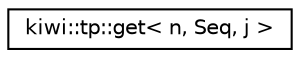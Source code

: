 digraph "Graphical Class Hierarchy"
{
 // LATEX_PDF_SIZE
  edge [fontname="Helvetica",fontsize="10",labelfontname="Helvetica",labelfontsize="10"];
  node [fontname="Helvetica",fontsize="10",shape=record];
  rankdir="LR";
  Node0 [label="kiwi::tp::get\< n, Seq, j \>",height=0.2,width=0.4,color="black", fillcolor="white", style="filled",URL="$structkiwi_1_1tp_1_1get.html",tooltip=" "];
}
